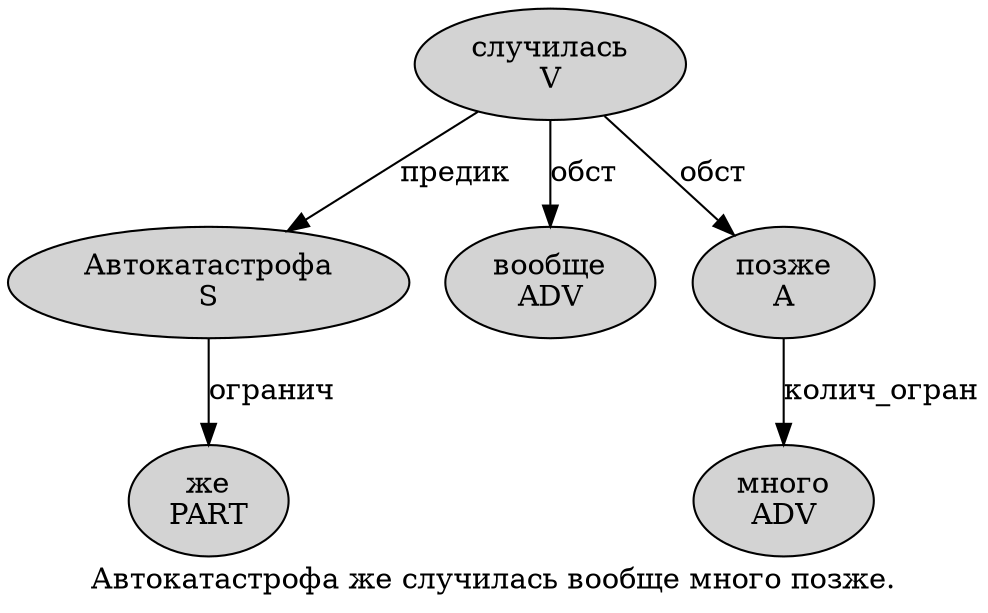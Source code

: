 digraph SENTENCE_3564 {
	graph [label="Автокатастрофа же случилась вообще много позже."]
	node [style=filled]
		0 [label="Автокатастрофа
S" color="" fillcolor=lightgray penwidth=1 shape=ellipse]
		1 [label="же
PART" color="" fillcolor=lightgray penwidth=1 shape=ellipse]
		2 [label="случилась
V" color="" fillcolor=lightgray penwidth=1 shape=ellipse]
		3 [label="вообще
ADV" color="" fillcolor=lightgray penwidth=1 shape=ellipse]
		4 [label="много
ADV" color="" fillcolor=lightgray penwidth=1 shape=ellipse]
		5 [label="позже
A" color="" fillcolor=lightgray penwidth=1 shape=ellipse]
			2 -> 0 [label="предик"]
			2 -> 3 [label="обст"]
			2 -> 5 [label="обст"]
			5 -> 4 [label="колич_огран"]
			0 -> 1 [label="огранич"]
}